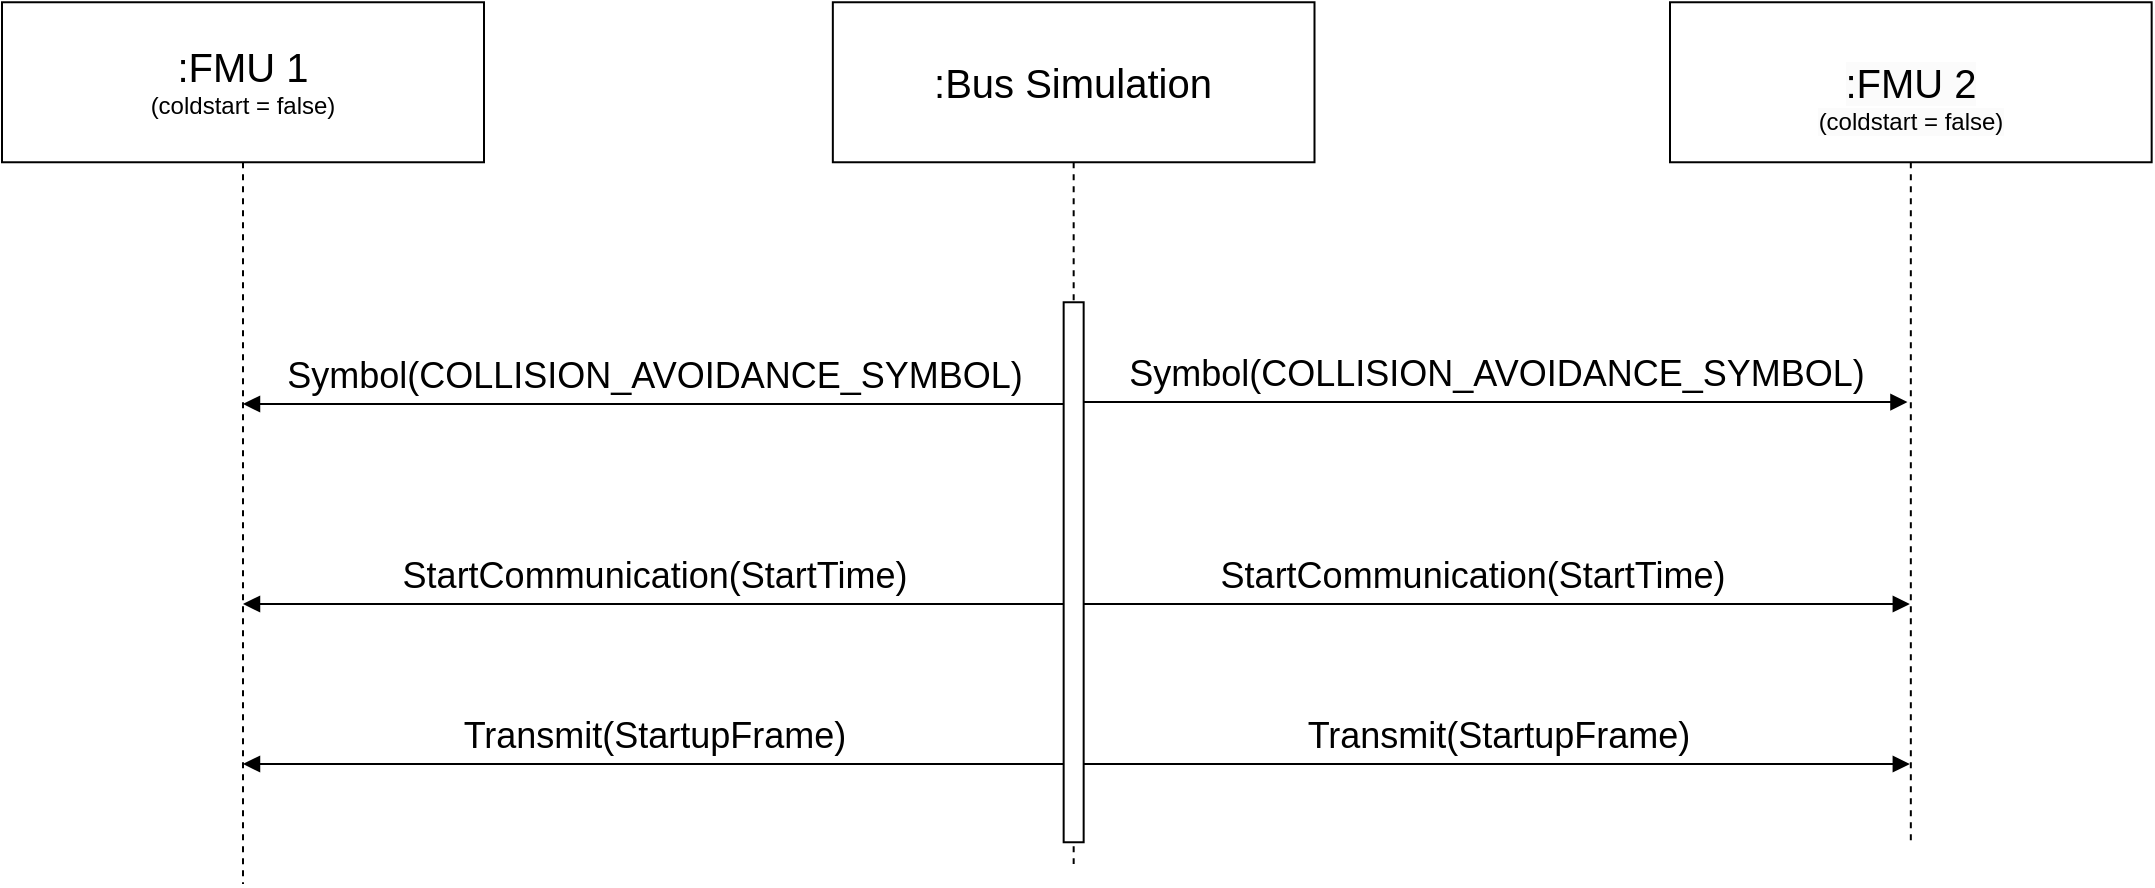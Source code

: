 <mxfile version="24.2.8" type="device">
  <diagram id="kgpKYQtTHZ0yAKxKKP6v" name="Page-1">
    <mxGraphModel dx="-587" dy="-459" grid="1" gridSize="10" guides="1" tooltips="1" connect="1" arrows="1" fold="1" page="1" pageScale="1" pageWidth="850" pageHeight="1100" math="0" shadow="0">
      <root>
        <mxCell id="0" />
        <mxCell id="1" parent="0" />
        <mxCell id="od-dk-tfpZx7mSIlCZZn-1" value="&lt;font style=&quot;&quot;&gt;&lt;span style=&quot;font-size: 20px;&quot;&gt;:FMU 1&lt;/span&gt;&lt;br&gt;&lt;font style=&quot;font-size: 12px;&quot;&gt;(coldstart = false)&lt;/font&gt;&lt;br&gt;&lt;/font&gt;" style="shape=umlLifeline;perimeter=lifelinePerimeter;whiteSpace=wrap;html=1;container=1;dropTarget=0;collapsible=0;recursiveResize=0;outlineConnect=0;portConstraint=eastwest;newEdgeStyle={&quot;curved&quot;:0,&quot;rounded&quot;:0};size=80;" parent="1" vertex="1">
          <mxGeometry x="1859" y="1999.13" width="241" height="440.87" as="geometry" />
        </mxCell>
        <mxCell id="od-dk-tfpZx7mSIlCZZn-2" value="&lt;br&gt;&lt;span style=&quot;color: rgb(0, 0, 0); font-family: Helvetica; font-size: 20px; font-style: normal; font-variant-ligatures: normal; font-variant-caps: normal; font-weight: 400; letter-spacing: normal; orphans: 2; text-align: center; text-indent: 0px; text-transform: none; widows: 2; word-spacing: 0px; -webkit-text-stroke-width: 0px; background-color: rgb(251, 251, 251); text-decoration-thickness: initial; text-decoration-style: initial; text-decoration-color: initial; float: none; display: inline !important;&quot;&gt;:FMU 2&lt;/span&gt;&lt;br style=&quot;border-color: var(--border-color); color: rgb(0, 0, 0); font-family: Helvetica; font-size: 20px; font-style: normal; font-variant-ligatures: normal; font-variant-caps: normal; font-weight: 400; letter-spacing: normal; orphans: 2; text-align: center; text-indent: 0px; text-transform: none; widows: 2; word-spacing: 0px; -webkit-text-stroke-width: 0px; background-color: rgb(251, 251, 251); text-decoration-thickness: initial; text-decoration-style: initial; text-decoration-color: initial;&quot;&gt;&lt;span style=&quot;color: rgb(0, 0, 0); font-family: Helvetica; font-style: normal; font-variant-ligatures: normal; font-variant-caps: normal; font-weight: 400; letter-spacing: normal; orphans: 2; text-align: center; text-indent: 0px; text-transform: none; widows: 2; word-spacing: 0px; -webkit-text-stroke-width: 0px; background-color: rgb(251, 251, 251); text-decoration-thickness: initial; text-decoration-style: initial; text-decoration-color: initial; float: none; display: inline !important;&quot;&gt;&lt;font style=&quot;font-size: 12px;&quot;&gt;(coldstart = false)&lt;/font&gt;&lt;/span&gt;" style="shape=umlLifeline;perimeter=lifelinePerimeter;whiteSpace=wrap;html=1;container=1;dropTarget=0;collapsible=0;recursiveResize=0;outlineConnect=0;portConstraint=eastwest;newEdgeStyle={&quot;curved&quot;:0,&quot;rounded&quot;:0};size=80;" parent="1" vertex="1">
          <mxGeometry x="2693" y="1999.13" width="240.83" height="420.87" as="geometry" />
        </mxCell>
        <mxCell id="od-dk-tfpZx7mSIlCZZn-3" value="&lt;font style=&quot;font-size: 20px;&quot;&gt;:Bus Simulation&lt;/font&gt;" style="shape=umlLifeline;perimeter=lifelinePerimeter;whiteSpace=wrap;html=1;container=1;dropTarget=0;collapsible=0;recursiveResize=0;outlineConnect=0;portConstraint=eastwest;newEdgeStyle={&quot;curved&quot;:0,&quot;rounded&quot;:0};size=80;" parent="1" vertex="1">
          <mxGeometry x="2274.42" y="1999.13" width="240.83" height="430.87" as="geometry" />
        </mxCell>
        <mxCell id="od-dk-tfpZx7mSIlCZZn-4" value="" style="ellipse;whiteSpace=wrap;html=1;align=center;aspect=fixed;fillColor=none;strokeColor=none;resizable=0;perimeter=centerPerimeter;rotatable=0;allowArrows=0;points=[];outlineConnect=1;" parent="od-dk-tfpZx7mSIlCZZn-3" vertex="1">
          <mxGeometry x="180.46" y="280" width="10" height="10" as="geometry" />
        </mxCell>
        <mxCell id="od-dk-tfpZx7mSIlCZZn-5" value="" style="html=1;points=[[0,0,0,0,5],[0,1,0,0,-5],[1,0,0,0,5],[1,1,0,0,-5]];perimeter=orthogonalPerimeter;outlineConnect=0;targetShapes=umlLifeline;portConstraint=eastwest;newEdgeStyle={&quot;curved&quot;:0,&quot;rounded&quot;:0};fillColor=default;" parent="od-dk-tfpZx7mSIlCZZn-3" vertex="1">
          <mxGeometry x="115.41" y="150" width="10" height="270" as="geometry" />
        </mxCell>
        <mxCell id="od-dk-tfpZx7mSIlCZZn-12" value="&lt;font style=&quot;font-size: 18px;&quot;&gt;Symbol(COLLISION_AVOIDANCE_SYMBOL)&lt;/font&gt;" style="html=1;verticalAlign=bottom;endArrow=block;curved=0;rounded=0;" parent="1" target="od-dk-tfpZx7mSIlCZZn-1" edge="1">
          <mxGeometry width="80" relative="1" as="geometry">
            <mxPoint x="2390" y="2200" as="sourcePoint" />
            <mxPoint x="2393.925" y="2200" as="targetPoint" />
            <Array as="points">
              <mxPoint x="2060" y="2200" />
            </Array>
          </mxGeometry>
        </mxCell>
        <mxCell id="od-dk-tfpZx7mSIlCZZn-13" value="&lt;span style=&quot;font-size: 18px;&quot;&gt;Symbol(COLLISION_AVOIDANCE_SYMBOL)&lt;/span&gt;" style="html=1;verticalAlign=bottom;endArrow=block;curved=0;rounded=0;entryX=0.493;entryY=0.475;entryDx=0;entryDy=0;entryPerimeter=0;" parent="1" edge="1" target="od-dk-tfpZx7mSIlCZZn-2" source="od-dk-tfpZx7mSIlCZZn-5">
          <mxGeometry width="80" relative="1" as="geometry">
            <mxPoint x="2410" y="2200" as="sourcePoint" />
            <mxPoint x="2790" y="2200" as="targetPoint" />
            <mxPoint as="offset" />
          </mxGeometry>
        </mxCell>
        <mxCell id="5rSld9vM_kY5G92dZZkd-6" value="&lt;span style=&quot;font-size: 18px;&quot;&gt;StartCommunication(StartTime)&lt;/span&gt;" style="html=1;verticalAlign=bottom;endArrow=block;curved=0;rounded=0;" parent="1" edge="1" target="od-dk-tfpZx7mSIlCZZn-1">
          <mxGeometry width="80" relative="1" as="geometry">
            <mxPoint x="2390" y="2300" as="sourcePoint" />
            <mxPoint x="2010" y="2300" as="targetPoint" />
            <Array as="points" />
          </mxGeometry>
        </mxCell>
        <mxCell id="5rSld9vM_kY5G92dZZkd-7" value="&lt;span style=&quot;font-size: 18px;&quot;&gt;StartCommunication(StartTime)&lt;/span&gt;" style="html=1;verticalAlign=bottom;endArrow=block;curved=0;rounded=0;" parent="1" edge="1" target="od-dk-tfpZx7mSIlCZZn-2">
          <mxGeometry x="-0.062" width="80" relative="1" as="geometry">
            <mxPoint x="2400" y="2300" as="sourcePoint" />
            <mxPoint x="2793.755" y="2300" as="targetPoint" />
            <Array as="points" />
            <mxPoint as="offset" />
          </mxGeometry>
        </mxCell>
        <mxCell id="lhQ-y2VZ34fne--Mh7LT-1" value="&lt;span style=&quot;font-size: 18px;&quot;&gt;Transmit(StartupFrame)&lt;/span&gt;" style="html=1;verticalAlign=bottom;endArrow=block;curved=0;rounded=0;" parent="1" edge="1" target="od-dk-tfpZx7mSIlCZZn-1">
          <mxGeometry width="80" relative="1" as="geometry">
            <mxPoint x="2390" y="2380" as="sourcePoint" />
            <mxPoint x="2010" y="2380" as="targetPoint" />
            <Array as="points" />
          </mxGeometry>
        </mxCell>
        <mxCell id="LzjSp3a5C5BQd5I67tzG-1" value="&lt;span style=&quot;font-size: 18px;&quot;&gt;Transmit(StartupFrame)&lt;/span&gt;" style="html=1;verticalAlign=bottom;endArrow=block;curved=0;rounded=0;startArrow=none;" parent="1" edge="1" target="od-dk-tfpZx7mSIlCZZn-2">
          <mxGeometry width="80" relative="1" as="geometry">
            <mxPoint x="2400" y="2380" as="sourcePoint" />
            <mxPoint x="2790" y="2380" as="targetPoint" />
            <Array as="points" />
          </mxGeometry>
        </mxCell>
        <mxCell id="LzjSp3a5C5BQd5I67tzG-3" value="" style="html=1;verticalAlign=bottom;endArrow=none;curved=0;rounded=0;" parent="1" edge="1">
          <mxGeometry width="80" relative="1" as="geometry">
            <mxPoint x="2394.84" y="2380" as="sourcePoint" />
            <mxPoint x="2394.84" y="2380" as="targetPoint" />
            <Array as="points" />
          </mxGeometry>
        </mxCell>
      </root>
    </mxGraphModel>
  </diagram>
</mxfile>
